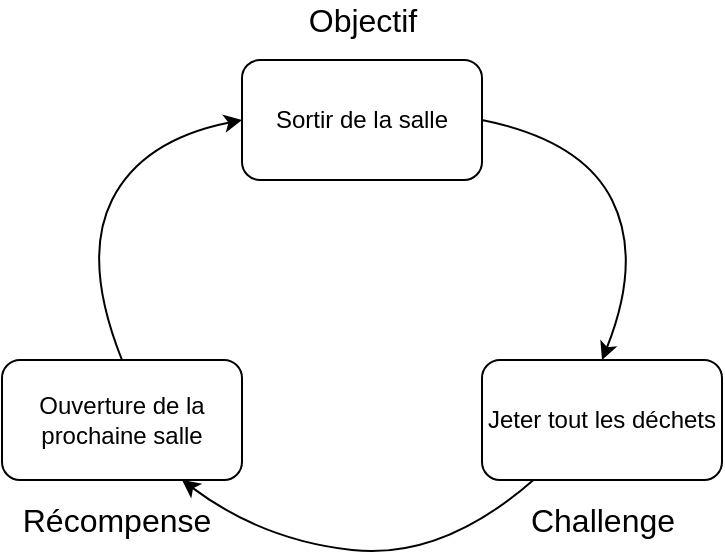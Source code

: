 <mxfile version="12.5.5" type="device"><diagram id="FWyUo1vmZblDd5MPBxmW" name="Page-1"><mxGraphModel dx="1408" dy="748" grid="1" gridSize="10" guides="1" tooltips="1" connect="1" arrows="1" fold="1" page="1" pageScale="1" pageWidth="827" pageHeight="1169" math="0" shadow="0"><root><mxCell id="0"/><mxCell id="1" parent="0"/><mxCell id="P1thXSk-kyA9XUaVJ_8L-1" value="Sortir de la salle" style="rounded=1;whiteSpace=wrap;html=1;" vertex="1" parent="1"><mxGeometry x="360" y="140" width="120" height="60" as="geometry"/></mxCell><mxCell id="P1thXSk-kyA9XUaVJ_8L-2" value="Jeter tout les déchets" style="rounded=1;whiteSpace=wrap;html=1;" vertex="1" parent="1"><mxGeometry x="480" y="290" width="120" height="60" as="geometry"/></mxCell><mxCell id="P1thXSk-kyA9XUaVJ_8L-3" value="Ouverture de la prochaine salle" style="rounded=1;whiteSpace=wrap;html=1;" vertex="1" parent="1"><mxGeometry x="240" y="290" width="120" height="60" as="geometry"/></mxCell><mxCell id="P1thXSk-kyA9XUaVJ_8L-4" value="" style="curved=1;endArrow=classic;html=1;exitX=1;exitY=0.5;exitDx=0;exitDy=0;entryX=0.5;entryY=0;entryDx=0;entryDy=0;" edge="1" parent="1" source="P1thXSk-kyA9XUaVJ_8L-1" target="P1thXSk-kyA9XUaVJ_8L-2"><mxGeometry width="50" height="50" relative="1" as="geometry"><mxPoint x="240" y="420" as="sourcePoint"/><mxPoint x="290" y="370" as="targetPoint"/><Array as="points"><mxPoint x="530" y="180"/><mxPoint x="560" y="240"/></Array></mxGeometry></mxCell><mxCell id="P1thXSk-kyA9XUaVJ_8L-5" value="" style="curved=1;endArrow=classic;html=1;entryX=0.75;entryY=1;entryDx=0;entryDy=0;" edge="1" parent="1" source="P1thXSk-kyA9XUaVJ_8L-2" target="P1thXSk-kyA9XUaVJ_8L-3"><mxGeometry width="50" height="50" relative="1" as="geometry"><mxPoint x="373" y="350" as="sourcePoint"/><mxPoint x="433" y="470" as="targetPoint"/><Array as="points"><mxPoint x="460" y="390"/><mxPoint x="370" y="380"/></Array></mxGeometry></mxCell><mxCell id="P1thXSk-kyA9XUaVJ_8L-6" value="" style="curved=1;endArrow=classic;html=1;exitX=0.5;exitY=0;exitDx=0;exitDy=0;entryX=0;entryY=0.5;entryDx=0;entryDy=0;" edge="1" parent="1" source="P1thXSk-kyA9XUaVJ_8L-3" target="P1thXSk-kyA9XUaVJ_8L-1"><mxGeometry width="50" height="50" relative="1" as="geometry"><mxPoint x="330" y="180" as="sourcePoint"/><mxPoint x="90" y="180" as="targetPoint"/><Array as="points"><mxPoint x="280" y="240"/><mxPoint x="310" y="180"/></Array></mxGeometry></mxCell><mxCell id="P1thXSk-kyA9XUaVJ_8L-7" value="&lt;font style=&quot;font-size: 16px&quot;&gt;Objectif&lt;/font&gt;" style="text;html=1;strokeColor=none;fillColor=none;align=center;verticalAlign=middle;whiteSpace=wrap;rounded=0;" vertex="1" parent="1"><mxGeometry x="387.5" y="110" width="65" height="20" as="geometry"/></mxCell><mxCell id="P1thXSk-kyA9XUaVJ_8L-8" value="&lt;font style=&quot;font-size: 16px&quot;&gt;Challenge&lt;/font&gt;" style="text;html=1;strokeColor=none;fillColor=none;align=center;verticalAlign=middle;whiteSpace=wrap;rounded=0;" vertex="1" parent="1"><mxGeometry x="497.5" y="360" width="85" height="20" as="geometry"/></mxCell><mxCell id="P1thXSk-kyA9XUaVJ_8L-9" value="&lt;font style=&quot;font-size: 16px&quot;&gt;Récompense&lt;/font&gt;" style="text;html=1;strokeColor=none;fillColor=none;align=center;verticalAlign=middle;whiteSpace=wrap;rounded=0;" vertex="1" parent="1"><mxGeometry x="250" y="360" width="95" height="20" as="geometry"/></mxCell></root></mxGraphModel></diagram></mxfile>